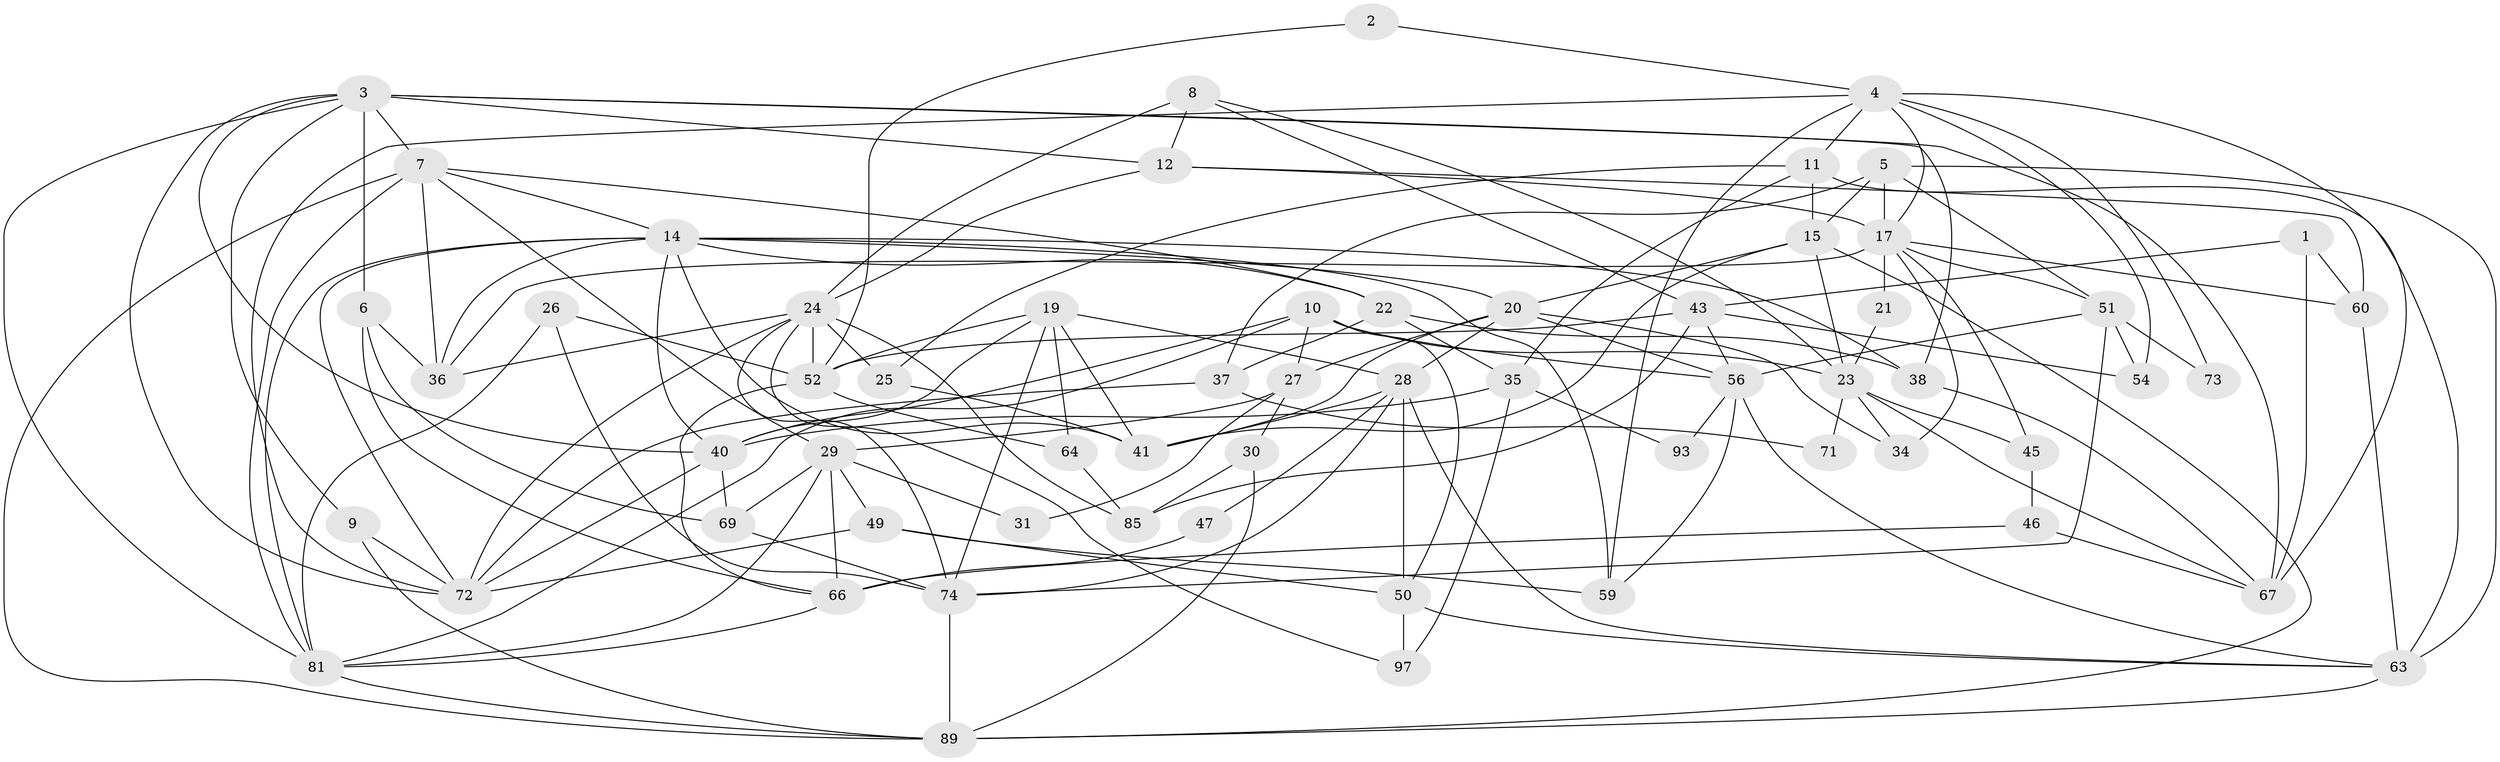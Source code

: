 // original degree distribution, {2: 0.10204081632653061, 6: 0.061224489795918366, 5: 0.22448979591836735, 3: 0.2755102040816326, 4: 0.29591836734693877, 7: 0.030612244897959183, 8: 0.01020408163265306}
// Generated by graph-tools (version 1.1) at 2025/11/02/27/25 16:11:23]
// undirected, 61 vertices, 155 edges
graph export_dot {
graph [start="1"]
  node [color=gray90,style=filled];
  1 [super="+39"];
  2;
  3 [super="+92"];
  4 [super="+58"];
  5 [super="+55"];
  6;
  7 [super="+13"];
  8;
  9;
  10 [super="+16"];
  11 [super="+90"];
  12 [super="+18"];
  14 [super="+42"];
  15 [super="+82"];
  17 [super="+79"];
  19 [super="+77"];
  20 [super="+65"];
  21;
  22 [super="+53"];
  23 [super="+70"];
  24 [super="+33"];
  25;
  26;
  27 [super="+83"];
  28 [super="+32"];
  29 [super="+48"];
  30;
  31;
  34;
  35 [super="+75"];
  36 [super="+44"];
  37;
  38;
  40 [super="+62"];
  41 [super="+87"];
  43 [super="+95"];
  45 [super="+98"];
  46;
  47;
  49;
  50 [super="+88"];
  51 [super="+57"];
  52 [super="+80"];
  54;
  56 [super="+61"];
  59 [super="+76"];
  60 [super="+86"];
  63;
  64;
  66 [super="+68"];
  67 [super="+78"];
  69;
  71;
  72 [super="+96"];
  73;
  74 [super="+84"];
  81 [super="+91"];
  85;
  89 [super="+94"];
  93;
  97;
  1 -- 67 [weight=2];
  1 -- 43;
  1 -- 60;
  2 -- 4;
  2 -- 52;
  3 -- 6;
  3 -- 7;
  3 -- 9;
  3 -- 38;
  3 -- 81;
  3 -- 67 [weight=2];
  3 -- 72;
  3 -- 40;
  3 -- 12;
  4 -- 17;
  4 -- 72;
  4 -- 67;
  4 -- 54;
  4 -- 73;
  4 -- 11;
  4 -- 59;
  5 -- 37;
  5 -- 63;
  5 -- 17;
  5 -- 51;
  5 -- 15;
  6 -- 69;
  6 -- 66;
  6 -- 36;
  7 -- 36;
  7 -- 81;
  7 -- 89;
  7 -- 29;
  7 -- 14;
  7 -- 22;
  8 -- 12;
  8 -- 43;
  8 -- 24;
  8 -- 23;
  9 -- 72;
  9 -- 89;
  10 -- 50;
  10 -- 56;
  10 -- 40;
  10 -- 81;
  10 -- 27;
  10 -- 23;
  11 -- 35;
  11 -- 15;
  11 -- 25;
  11 -- 63;
  12 -- 60;
  12 -- 17;
  12 -- 24;
  14 -- 81;
  14 -- 22;
  14 -- 38;
  14 -- 40;
  14 -- 72;
  14 -- 41;
  14 -- 20;
  14 -- 36;
  14 -- 59;
  15 -- 20;
  15 -- 41;
  15 -- 89;
  15 -- 23;
  17 -- 34;
  17 -- 21;
  17 -- 45;
  17 -- 51;
  17 -- 36;
  17 -- 60;
  19 -- 41;
  19 -- 64;
  19 -- 74;
  19 -- 52;
  19 -- 28;
  19 -- 40;
  20 -- 41;
  20 -- 56;
  20 -- 34;
  20 -- 27;
  20 -- 28;
  21 -- 23;
  22 -- 38;
  22 -- 35;
  22 -- 37;
  23 -- 45;
  23 -- 67;
  23 -- 34;
  23 -- 71;
  24 -- 72;
  24 -- 25;
  24 -- 97;
  24 -- 36;
  24 -- 74;
  24 -- 52;
  24 -- 85;
  25 -- 41;
  26 -- 81;
  26 -- 74;
  26 -- 52;
  27 -- 30;
  27 -- 29;
  27 -- 31;
  28 -- 74;
  28 -- 47;
  28 -- 63;
  28 -- 41;
  28 -- 50;
  29 -- 69;
  29 -- 31;
  29 -- 81;
  29 -- 49;
  29 -- 66;
  30 -- 89;
  30 -- 85;
  35 -- 40;
  35 -- 93 [weight=2];
  35 -- 97;
  37 -- 72;
  37 -- 71;
  38 -- 67;
  40 -- 69;
  40 -- 72;
  43 -- 54;
  43 -- 85;
  43 -- 56;
  43 -- 52;
  45 -- 46;
  46 -- 67;
  46 -- 66;
  47 -- 66;
  49 -- 50;
  49 -- 59;
  49 -- 72;
  50 -- 63;
  50 -- 97;
  51 -- 73;
  51 -- 56;
  51 -- 74;
  51 -- 54;
  52 -- 64;
  52 -- 66;
  56 -- 59;
  56 -- 63;
  56 -- 93;
  60 -- 63;
  63 -- 89;
  64 -- 85;
  66 -- 81;
  69 -- 74;
  74 -- 89;
  81 -- 89;
}
